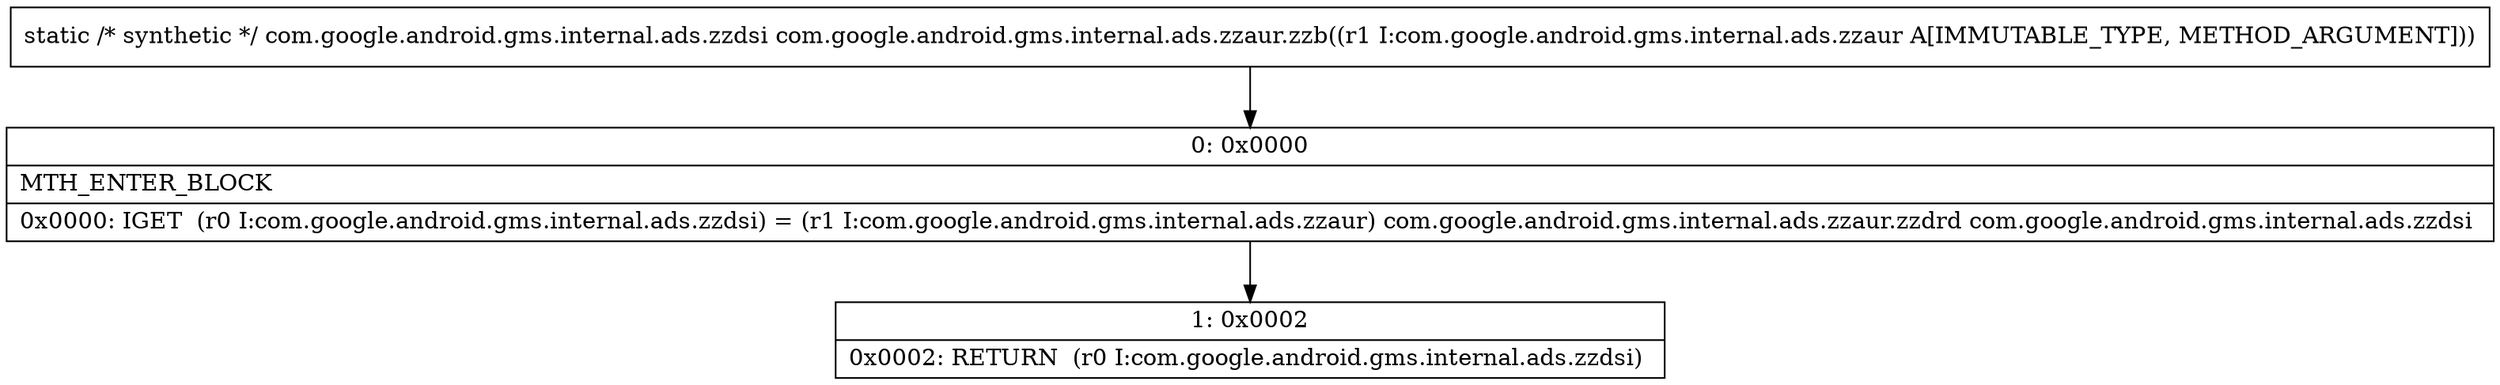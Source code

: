digraph "CFG forcom.google.android.gms.internal.ads.zzaur.zzb(Lcom\/google\/android\/gms\/internal\/ads\/zzaur;)Lcom\/google\/android\/gms\/internal\/ads\/zzdsi;" {
Node_0 [shape=record,label="{0\:\ 0x0000|MTH_ENTER_BLOCK\l|0x0000: IGET  (r0 I:com.google.android.gms.internal.ads.zzdsi) = (r1 I:com.google.android.gms.internal.ads.zzaur) com.google.android.gms.internal.ads.zzaur.zzdrd com.google.android.gms.internal.ads.zzdsi \l}"];
Node_1 [shape=record,label="{1\:\ 0x0002|0x0002: RETURN  (r0 I:com.google.android.gms.internal.ads.zzdsi) \l}"];
MethodNode[shape=record,label="{static \/* synthetic *\/ com.google.android.gms.internal.ads.zzdsi com.google.android.gms.internal.ads.zzaur.zzb((r1 I:com.google.android.gms.internal.ads.zzaur A[IMMUTABLE_TYPE, METHOD_ARGUMENT])) }"];
MethodNode -> Node_0;
Node_0 -> Node_1;
}

